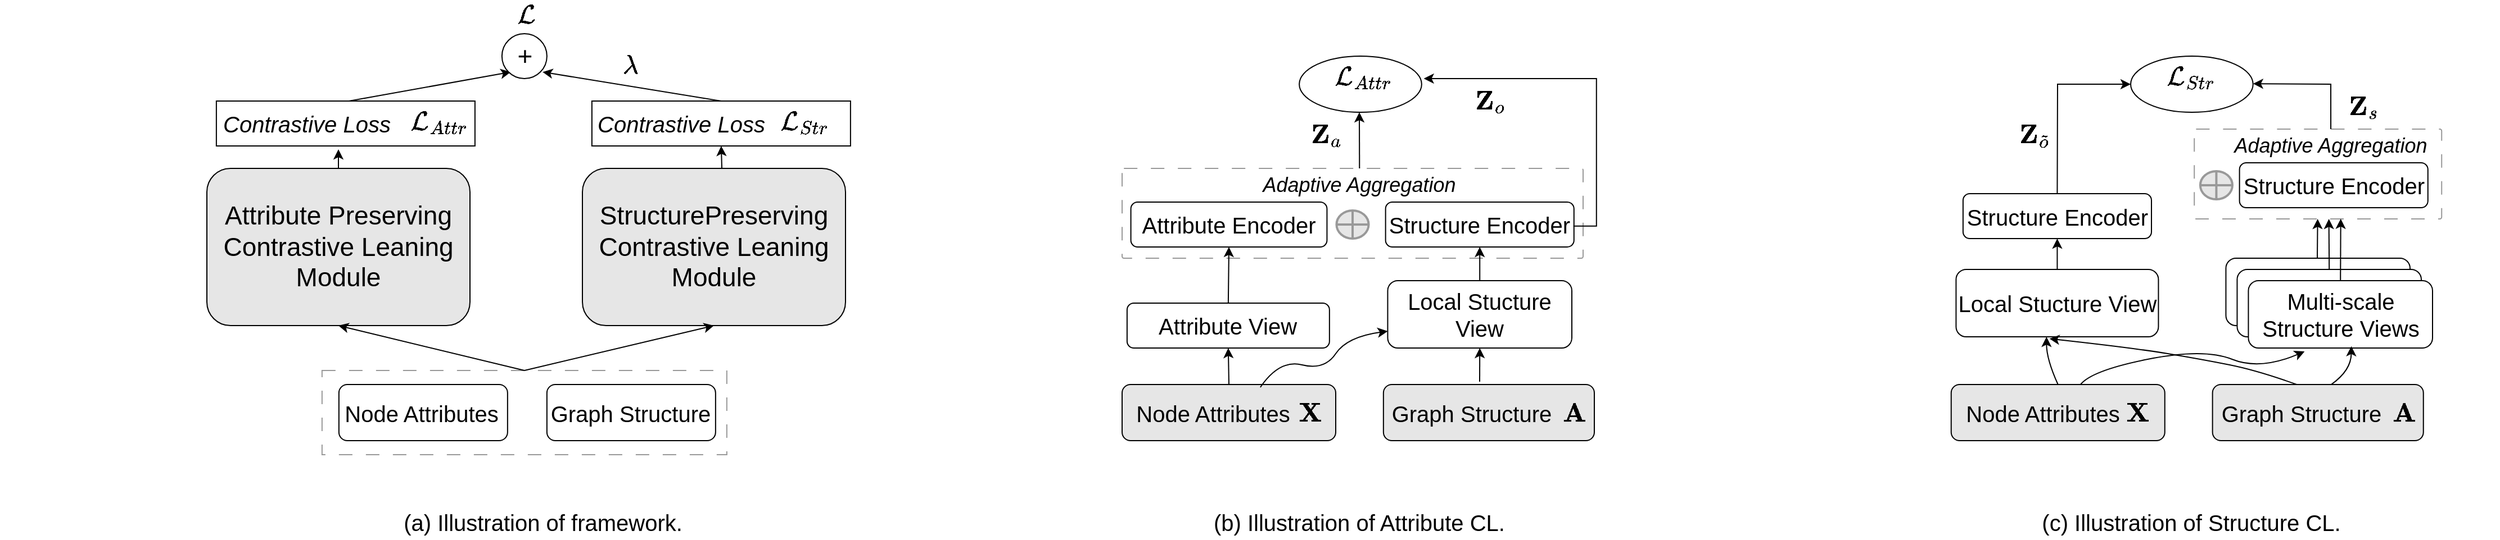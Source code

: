 <mxfile version="22.1.21" type="github">
  <diagram name="第 1 页" id="RGslROFTi9MQfx-MJA75">
    <mxGraphModel dx="1391" dy="622" grid="1" gridSize="10" guides="1" tooltips="1" connect="1" arrows="1" fold="1" page="1" pageScale="1" pageWidth="1500" pageHeight="1800" math="1" shadow="0">
      <root>
        <mxCell id="0" />
        <mxCell id="1" parent="0" />
        <mxCell id="NxDWselNeBneqDxFEVal-218" value="" style="rounded=1;whiteSpace=wrap;html=1;dashed=1;dashPattern=12 12;strokeColor=#999999;arcSize=2;" vertex="1" parent="1">
          <mxGeometry x="1983.61" y="695" width="220" height="80" as="geometry" />
        </mxCell>
        <mxCell id="NxDWselNeBneqDxFEVal-169" value="" style="ellipse;whiteSpace=wrap;html=1;" vertex="1" parent="1">
          <mxGeometry x="1187.57" y="630" width="108.85" height="50" as="geometry" />
        </mxCell>
        <mxCell id="NxDWselNeBneqDxFEVal-151" value="" style="rounded=1;whiteSpace=wrap;html=1;dashed=1;dashPattern=12 12;strokeColor=#999999;arcSize=2;" vertex="1" parent="1">
          <mxGeometry x="1030" y="730" width="410" height="80" as="geometry" />
        </mxCell>
        <mxCell id="NxDWselNeBneqDxFEVal-71" value="" style="rounded=1;whiteSpace=wrap;html=1;dashed=1;dashPattern=12 12;strokeColor=#999999;arcSize=0;" vertex="1" parent="1">
          <mxGeometry x="318.43" y="910" width="360" height="75" as="geometry" />
        </mxCell>
        <mxCell id="NxDWselNeBneqDxFEVal-57" value="&lt;font style=&quot;font-size: 23px;&quot;&gt;Attribute Preserving Contrastive Leaning Module&lt;/font&gt;" style="rounded=1;whiteSpace=wrap;html=1;fillColor=#E6E6E6;" vertex="1" parent="1">
          <mxGeometry x="216" y="730" width="234" height="140" as="geometry" />
        </mxCell>
        <mxCell id="NxDWselNeBneqDxFEVal-59" value="&lt;span style=&quot;background-color: initial;&quot;&gt;&lt;br&gt;&lt;/span&gt;" style="rounded=1;whiteSpace=wrap;html=1;" vertex="1" parent="1">
          <mxGeometry x="333.43" y="922.5" width="150" height="50" as="geometry" />
        </mxCell>
        <mxCell id="NxDWselNeBneqDxFEVal-61" value="&lt;font style=&quot;font-size: 20px;&quot;&gt;Node Attributes&lt;/font&gt;" style="text;html=1;strokeColor=none;fillColor=none;align=center;verticalAlign=middle;whiteSpace=wrap;rounded=0;" vertex="1" parent="1">
          <mxGeometry x="306.43" y="922.5" width="202" height="50" as="geometry" />
        </mxCell>
        <mxCell id="NxDWselNeBneqDxFEVal-62" value="&lt;span style=&quot;background-color: initial;&quot;&gt;&lt;br&gt;&lt;/span&gt;" style="rounded=1;whiteSpace=wrap;html=1;" vertex="1" parent="1">
          <mxGeometry x="518.43" y="922.5" width="150" height="50" as="geometry" />
        </mxCell>
        <mxCell id="NxDWselNeBneqDxFEVal-63" value="&lt;font style=&quot;font-size: 20px;&quot;&gt;Graph Structure&lt;/font&gt;" style="text;html=1;strokeColor=none;fillColor=none;align=center;verticalAlign=middle;whiteSpace=wrap;rounded=0;" vertex="1" parent="1">
          <mxGeometry x="492.43" y="922.5" width="202" height="50" as="geometry" />
        </mxCell>
        <mxCell id="NxDWselNeBneqDxFEVal-67" value="&lt;font style=&quot;font-size: 23px;&quot;&gt;StructurePreserving Contrastive Leaning Module&lt;/font&gt;" style="rounded=1;whiteSpace=wrap;html=1;fillColor=#E6E6E6;" vertex="1" parent="1">
          <mxGeometry x="550" y="730" width="234" height="140" as="geometry" />
        </mxCell>
        <mxCell id="NxDWselNeBneqDxFEVal-69" value="" style="endArrow=classic;html=1;rounded=0;entryX=0.5;entryY=1;entryDx=0;entryDy=0;exitX=0.5;exitY=0;exitDx=0;exitDy=0;" edge="1" parent="1" source="NxDWselNeBneqDxFEVal-71" target="NxDWselNeBneqDxFEVal-57">
          <mxGeometry width="50" height="50" relative="1" as="geometry">
            <mxPoint x="380" y="910" as="sourcePoint" />
            <mxPoint x="440" y="900" as="targetPoint" />
          </mxGeometry>
        </mxCell>
        <mxCell id="NxDWselNeBneqDxFEVal-73" value="" style="endArrow=classic;html=1;rounded=0;entryX=0.5;entryY=1;entryDx=0;entryDy=0;exitX=0.5;exitY=0;exitDx=0;exitDy=0;" edge="1" parent="1" source="NxDWselNeBneqDxFEVal-71" target="NxDWselNeBneqDxFEVal-67">
          <mxGeometry width="50" height="50" relative="1" as="geometry">
            <mxPoint x="502" y="948" as="sourcePoint" />
            <mxPoint x="343" y="880" as="targetPoint" />
          </mxGeometry>
        </mxCell>
        <mxCell id="NxDWselNeBneqDxFEVal-74" value="" style="endArrow=classic;html=1;rounded=0;exitX=0.5;exitY=0;exitDx=0;exitDy=0;entryX=0.472;entryY=1.075;entryDx=0;entryDy=0;entryPerimeter=0;" edge="1" parent="1" source="NxDWselNeBneqDxFEVal-57" target="NxDWselNeBneqDxFEVal-77">
          <mxGeometry width="50" height="50" relative="1" as="geometry">
            <mxPoint x="298" y="690" as="sourcePoint" />
            <mxPoint x="310" y="650" as="targetPoint" />
          </mxGeometry>
        </mxCell>
        <mxCell id="NxDWselNeBneqDxFEVal-75" value="" style="endArrow=classic;html=1;rounded=0;entryX=0.5;entryY=1;entryDx=0;entryDy=0;exitX=0.53;exitY=0;exitDx=0;exitDy=0;exitPerimeter=0;" edge="1" parent="1" source="NxDWselNeBneqDxFEVal-67" target="NxDWselNeBneqDxFEVal-79">
          <mxGeometry width="50" height="50" relative="1" as="geometry">
            <mxPoint x="672.43" y="690" as="sourcePoint" />
            <mxPoint x="660" y="660" as="targetPoint" />
          </mxGeometry>
        </mxCell>
        <mxCell id="NxDWselNeBneqDxFEVal-77" value="" style="rounded=0;whiteSpace=wrap;html=1;" vertex="1" parent="1">
          <mxGeometry x="224.44" y="670" width="230" height="40" as="geometry" />
        </mxCell>
        <mxCell id="NxDWselNeBneqDxFEVal-76" value="&lt;font style=&quot;font-size: 20px;&quot;&gt;&lt;i&gt;&lt;font style=&quot;font-size: 20px;&quot;&gt;Contrastive Loss&lt;/font&gt;&lt;/i&gt;&lt;br&gt;&lt;/font&gt;" style="text;html=1;strokeColor=none;fillColor=none;align=center;verticalAlign=middle;whiteSpace=wrap;rounded=0;" vertex="1" parent="1">
          <mxGeometry x="32" y="675" width="546" height="30" as="geometry" />
        </mxCell>
        <mxCell id="NxDWselNeBneqDxFEVal-78" value="&lt;font style=&quot;font-size: 20px;&quot;&gt;&lt;i&gt;&lt;font style=&quot;font-size: 20px;&quot;&gt;$$\mathcal{L}_{Attr}$$&lt;/font&gt;&lt;/i&gt;&lt;br&gt;&lt;/font&gt;" style="text;html=1;strokeColor=none;fillColor=none;align=center;verticalAlign=middle;whiteSpace=wrap;rounded=0;" vertex="1" parent="1">
          <mxGeometry x="392.44" y="675" width="60" height="50" as="geometry" />
        </mxCell>
        <mxCell id="NxDWselNeBneqDxFEVal-79" value="" style="rounded=0;whiteSpace=wrap;html=1;" vertex="1" parent="1">
          <mxGeometry x="558.44" y="670" width="230" height="40" as="geometry" />
        </mxCell>
        <mxCell id="NxDWselNeBneqDxFEVal-80" value="&lt;font style=&quot;font-size: 20px;&quot;&gt;&lt;i&gt;&lt;font style=&quot;font-size: 20px;&quot;&gt;Contrastive Loss&lt;/font&gt;&lt;/i&gt;&lt;br&gt;&lt;/font&gt;" style="text;html=1;strokeColor=none;fillColor=none;align=center;verticalAlign=middle;whiteSpace=wrap;rounded=0;" vertex="1" parent="1">
          <mxGeometry x="460" y="675" width="355.57" height="30" as="geometry" />
        </mxCell>
        <mxCell id="NxDWselNeBneqDxFEVal-82" value="&lt;font style=&quot;font-size: 20px;&quot;&gt;&lt;i&gt;&lt;font style=&quot;font-size: 20px;&quot;&gt;$$\mathcal{L}_{Str}$$&lt;/font&gt;&lt;/i&gt;&lt;br&gt;&lt;/font&gt;" style="text;html=1;strokeColor=none;fillColor=none;align=center;verticalAlign=middle;whiteSpace=wrap;rounded=0;" vertex="1" parent="1">
          <mxGeometry x="718.44" y="675" width="60" height="50" as="geometry" />
        </mxCell>
        <mxCell id="NxDWselNeBneqDxFEVal-84" value="" style="endArrow=classic;html=1;rounded=0;entryX=0;entryY=1;entryDx=0;entryDy=0;" edge="1" parent="1">
          <mxGeometry width="50" height="50" relative="1" as="geometry">
            <mxPoint x="342.44" y="670" as="sourcePoint" />
            <mxPoint x="486.288" y="644.142" as="targetPoint" />
          </mxGeometry>
        </mxCell>
        <mxCell id="NxDWselNeBneqDxFEVal-85" value="" style="endArrow=classic;html=1;rounded=0;exitX=0.5;exitY=0;exitDx=0;exitDy=0;entryX=1;entryY=1;entryDx=0;entryDy=0;" edge="1" parent="1" source="NxDWselNeBneqDxFEVal-79">
          <mxGeometry width="50" height="50" relative="1" as="geometry">
            <mxPoint x="352.44" y="680" as="sourcePoint" />
            <mxPoint x="514.572" y="644.142" as="targetPoint" />
          </mxGeometry>
        </mxCell>
        <mxCell id="NxDWselNeBneqDxFEVal-87" value="&lt;font style=&quot;font-size: 20px;&quot;&gt;&lt;i&gt;&lt;font style=&quot;font-size: 20px;&quot;&gt;$$\mathcal{L}$$&lt;/font&gt;&lt;/i&gt;&lt;br&gt;&lt;/font&gt;" style="text;html=1;strokeColor=none;fillColor=none;align=center;verticalAlign=middle;whiteSpace=wrap;rounded=0;" vertex="1" parent="1">
          <mxGeometry x="470.43" y="580" width="60" height="50" as="geometry" />
        </mxCell>
        <mxCell id="NxDWselNeBneqDxFEVal-88" value="&lt;font style=&quot;font-size: 20px;&quot;&gt;&lt;i&gt;&lt;font style=&quot;font-size: 20px;&quot;&gt;$$\lambda$$&lt;/font&gt;&lt;/i&gt;&lt;br&gt;&lt;/font&gt;" style="text;html=1;strokeColor=none;fillColor=none;align=center;verticalAlign=middle;whiteSpace=wrap;rounded=0;" vertex="1" parent="1">
          <mxGeometry x="563.43" y="625" width="60" height="50" as="geometry" />
        </mxCell>
        <mxCell id="NxDWselNeBneqDxFEVal-92" value="&lt;font style=&quot;font-size: 20px;&quot;&gt;Attribute View&lt;/font&gt;" style="rounded=1;whiteSpace=wrap;html=1;fillColor=none;" vertex="1" parent="1">
          <mxGeometry x="1034.43" y="850" width="180" height="40" as="geometry" />
        </mxCell>
        <mxCell id="NxDWselNeBneqDxFEVal-93" value="&lt;span style=&quot;background-color: initial;&quot;&gt;&lt;br&gt;&lt;/span&gt;" style="rounded=1;whiteSpace=wrap;html=1;fillColor=#E6E6E6;" vertex="1" parent="1">
          <mxGeometry x="1030" y="922.5" width="190" height="50" as="geometry" />
        </mxCell>
        <mxCell id="NxDWselNeBneqDxFEVal-94" value="&lt;font style=&quot;font-size: 20px;&quot;&gt;Node Attributes&lt;/font&gt;" style="text;html=1;strokeColor=none;fillColor=none;align=center;verticalAlign=middle;whiteSpace=wrap;rounded=0;" vertex="1" parent="1">
          <mxGeometry x="1035.14" y="931.25" width="152.43" height="32.5" as="geometry" />
        </mxCell>
        <mxCell id="NxDWselNeBneqDxFEVal-95" value="&lt;span style=&quot;background-color: initial;&quot;&gt;&lt;br&gt;&lt;/span&gt;" style="rounded=1;whiteSpace=wrap;html=1;fillColor=#E6E6E6;" vertex="1" parent="1">
          <mxGeometry x="1262.43" y="922.5" width="187.57" height="50" as="geometry" />
        </mxCell>
        <mxCell id="NxDWselNeBneqDxFEVal-96" value="&lt;font style=&quot;font-size: 20px;&quot;&gt;Graph Structure&lt;/font&gt;" style="text;html=1;strokeColor=none;fillColor=none;align=center;verticalAlign=middle;whiteSpace=wrap;rounded=0;" vertex="1" parent="1">
          <mxGeometry x="1264.43" y="933.13" width="153.57" height="28.75" as="geometry" />
        </mxCell>
        <mxCell id="NxDWselNeBneqDxFEVal-98" value="" style="endArrow=classic;html=1;rounded=0;entryX=0.5;entryY=1;entryDx=0;entryDy=0;exitX=0.5;exitY=0;exitDx=0;exitDy=0;" edge="1" parent="1" source="NxDWselNeBneqDxFEVal-93" target="NxDWselNeBneqDxFEVal-92">
          <mxGeometry width="50" height="50" relative="1" as="geometry">
            <mxPoint x="1130" y="920" as="sourcePoint" />
            <mxPoint x="1184" y="900" as="targetPoint" />
          </mxGeometry>
        </mxCell>
        <mxCell id="NxDWselNeBneqDxFEVal-100" value="" style="endArrow=classic;html=1;rounded=0;exitX=0.5;exitY=0;exitDx=0;exitDy=0;entryX=0.5;entryY=1;entryDx=0;entryDy=0;" edge="1" parent="1" source="NxDWselNeBneqDxFEVal-92" target="NxDWselNeBneqDxFEVal-141">
          <mxGeometry width="50" height="50" relative="1" as="geometry">
            <mxPoint x="1042" y="690" as="sourcePoint" />
            <mxPoint x="1111" y="780" as="targetPoint" />
          </mxGeometry>
        </mxCell>
        <mxCell id="NxDWselNeBneqDxFEVal-103" value="&lt;font style=&quot;font-size: 20px;&quot;&gt;&lt;i&gt;&lt;font style=&quot;font-size: 20px;&quot;&gt;$$\mathcal{L}_{Attr}$$&lt;/font&gt;&lt;/i&gt;&lt;br&gt;&lt;/font&gt;" style="text;html=1;strokeColor=none;fillColor=none;align=center;verticalAlign=middle;whiteSpace=wrap;rounded=0;" vertex="1" parent="1">
          <mxGeometry x="1214.43" y="635" width="60" height="50" as="geometry" />
        </mxCell>
        <mxCell id="NxDWselNeBneqDxFEVal-113" value="&lt;font style=&quot;font-size: 20px;&quot;&gt;&lt;font style=&quot;font-size: 20px;&quot;&gt;(a) Illustration of framework.&lt;/font&gt;&lt;br&gt;&lt;/font&gt;" style="text;html=1;strokeColor=none;fillColor=none;align=center;verticalAlign=middle;whiteSpace=wrap;rounded=0;" vertex="1" parent="1">
          <mxGeometry x="242.44" y="1030" width="546" height="30" as="geometry" />
        </mxCell>
        <mxCell id="NxDWselNeBneqDxFEVal-114" value="&lt;font style=&quot;font-size: 20px;&quot;&gt;&lt;font style=&quot;font-size: 20px;&quot;&gt;(b) Illustration of Attribute CL.&lt;/font&gt;&lt;br&gt;&lt;/font&gt;" style="text;html=1;strokeColor=none;fillColor=none;align=center;verticalAlign=middle;whiteSpace=wrap;rounded=0;" vertex="1" parent="1">
          <mxGeometry x="968.44" y="1030" width="546" height="30" as="geometry" />
        </mxCell>
        <mxCell id="NxDWselNeBneqDxFEVal-137" value="&lt;font style=&quot;font-size: 20px;&quot;&gt;&lt;font style=&quot;font-size: 20px;&quot;&gt;(c) Illustration of Structure CL.&lt;/font&gt;&lt;br&gt;&lt;/font&gt;" style="text;html=1;strokeColor=none;fillColor=none;align=center;verticalAlign=middle;whiteSpace=wrap;rounded=0;" vertex="1" parent="1">
          <mxGeometry x="1708.44" y="1030" width="546" height="30" as="geometry" />
        </mxCell>
        <mxCell id="NxDWselNeBneqDxFEVal-138" value="&lt;font style=&quot;font-size: 20px;&quot;&gt;&lt;i&gt;&lt;font style=&quot;font-size: 20px;&quot;&gt;$$\mathbf{X}$$&lt;/font&gt;&lt;/i&gt;&lt;br&gt;&lt;/font&gt;" style="text;html=1;strokeColor=none;fillColor=none;align=center;verticalAlign=middle;whiteSpace=wrap;rounded=0;" vertex="1" parent="1">
          <mxGeometry x="1167.43" y="935" width="60" height="50" as="geometry" />
        </mxCell>
        <mxCell id="NxDWselNeBneqDxFEVal-139" value="&lt;font style=&quot;font-size: 20px;&quot;&gt;&lt;i&gt;&lt;font style=&quot;font-size: 20px;&quot;&gt;$$\mathbf{A}$$&lt;/font&gt;&lt;/i&gt;&lt;br&gt;&lt;/font&gt;" style="text;html=1;strokeColor=none;fillColor=none;align=center;verticalAlign=middle;whiteSpace=wrap;rounded=0;" vertex="1" parent="1">
          <mxGeometry x="1402.44" y="935" width="60" height="50" as="geometry" />
        </mxCell>
        <mxCell id="NxDWselNeBneqDxFEVal-141" value="&lt;font style=&quot;font-size: 20px;&quot;&gt;Attribute Encoder&lt;/font&gt;" style="rounded=1;whiteSpace=wrap;html=1;fillColor=none;" vertex="1" parent="1">
          <mxGeometry x="1037.79" y="760" width="174.43" height="40" as="geometry" />
        </mxCell>
        <mxCell id="NxDWselNeBneqDxFEVal-145" value="" style="endArrow=classic;html=1;rounded=0;curved=1;entryX=0;entryY=0.75;entryDx=0;entryDy=0;exitX=0.647;exitY=0.05;exitDx=0;exitDy=0;exitPerimeter=0;" edge="1" parent="1" source="NxDWselNeBneqDxFEVal-93" target="NxDWselNeBneqDxFEVal-146">
          <mxGeometry width="50" height="50" relative="1" as="geometry">
            <mxPoint x="1150" y="920" as="sourcePoint" />
            <mxPoint x="1315" y="890" as="targetPoint" />
            <Array as="points">
              <mxPoint x="1170" y="900" />
              <mxPoint x="1210" y="910" />
              <mxPoint x="1230" y="880" />
            </Array>
          </mxGeometry>
        </mxCell>
        <mxCell id="NxDWselNeBneqDxFEVal-146" value="&lt;font style=&quot;font-size: 20px;&quot;&gt;Local Stucture View&lt;/font&gt;" style="rounded=1;whiteSpace=wrap;html=1;fillColor=none;" vertex="1" parent="1">
          <mxGeometry x="1266.22" y="830" width="163.78" height="60" as="geometry" />
        </mxCell>
        <mxCell id="NxDWselNeBneqDxFEVal-148" value="" style="endArrow=classic;html=1;rounded=0;exitX=0.5;exitY=0;exitDx=0;exitDy=0;entryX=0.5;entryY=1;entryDx=0;entryDy=0;" edge="1" parent="1" source="NxDWselNeBneqDxFEVal-146" target="NxDWselNeBneqDxFEVal-149">
          <mxGeometry width="50" height="50" relative="1" as="geometry">
            <mxPoint x="1491.43" y="540" as="sourcePoint" />
            <mxPoint x="1356" y="800" as="targetPoint" />
          </mxGeometry>
        </mxCell>
        <mxCell id="NxDWselNeBneqDxFEVal-149" value="&lt;font style=&quot;font-size: 20px;&quot;&gt;Structure Encoder&lt;/font&gt;" style="rounded=1;whiteSpace=wrap;html=1;fillColor=none;" vertex="1" parent="1">
          <mxGeometry x="1264.32" y="760" width="167.57" height="40" as="geometry" />
        </mxCell>
        <mxCell id="NxDWselNeBneqDxFEVal-152" value="" style="endArrow=classic;html=1;rounded=0;entryX=0.5;entryY=1;entryDx=0;entryDy=0;" edge="1" parent="1" target="NxDWselNeBneqDxFEVal-146">
          <mxGeometry width="50" height="50" relative="1" as="geometry">
            <mxPoint x="1348" y="920" as="sourcePoint" />
            <mxPoint x="1358" y="810" as="targetPoint" />
          </mxGeometry>
        </mxCell>
        <mxCell id="NxDWselNeBneqDxFEVal-153" value="" style="ellipse;whiteSpace=wrap;html=1;aspect=fixed;" vertex="1" parent="1">
          <mxGeometry x="478.43" y="610" width="40" height="40" as="geometry" />
        </mxCell>
        <mxCell id="NxDWselNeBneqDxFEVal-154" value="&lt;font style=&quot;&quot;&gt;&lt;font style=&quot;font-size: 23px;&quot;&gt;+&lt;/font&gt;&lt;br&gt;&lt;/font&gt;" style="text;html=1;strokeColor=none;fillColor=none;align=center;verticalAlign=middle;whiteSpace=wrap;rounded=0;" vertex="1" parent="1">
          <mxGeometry x="457.65" y="615" width="81.56" height="30" as="geometry" />
        </mxCell>
        <mxCell id="NxDWselNeBneqDxFEVal-156" value="&lt;font style=&quot;&quot;&gt;&lt;i style=&quot;&quot;&gt;&lt;font style=&quot;font-size: 18px;&quot;&gt;Adaptive Aggregation&lt;/font&gt;&lt;/i&gt;&lt;br&gt;&lt;/font&gt;" style="text;html=1;strokeColor=none;fillColor=none;align=center;verticalAlign=middle;whiteSpace=wrap;rounded=0;" vertex="1" parent="1">
          <mxGeometry x="1146.15" y="730" width="190" height="30" as="geometry" />
        </mxCell>
        <mxCell id="NxDWselNeBneqDxFEVal-157" value="" style="endArrow=classic;html=1;rounded=0;exitX=0.5;exitY=0;exitDx=0;exitDy=0;" edge="1" parent="1" source="NxDWselNeBneqDxFEVal-156">
          <mxGeometry width="50" height="50" relative="1" as="geometry">
            <mxPoint x="1270" y="660" as="sourcePoint" />
            <mxPoint x="1241" y="680" as="targetPoint" />
          </mxGeometry>
        </mxCell>
        <mxCell id="NxDWselNeBneqDxFEVal-158" value="&lt;span style=&quot;font-size: 20px;&quot;&gt;&lt;i&gt;$$\mathbf{Z}_a$$&lt;/i&gt;&lt;/span&gt;" style="text;html=1;strokeColor=none;fillColor=none;align=center;verticalAlign=middle;whiteSpace=wrap;rounded=0;" vertex="1" parent="1">
          <mxGeometry x="1190" y="675" width="42.57" height="50" as="geometry" />
        </mxCell>
        <mxCell id="NxDWselNeBneqDxFEVal-109" value="" style="shape=orEllipse;perimeter=ellipsePerimeter;whiteSpace=wrap;html=1;backgroundOutline=1;strokeWidth=2;fillColor=#E6E6E6;strokeColor=#999999;" vertex="1" parent="1">
          <mxGeometry x="1220.72" y="767.5" width="28.56" height="25" as="geometry" />
        </mxCell>
        <mxCell id="NxDWselNeBneqDxFEVal-165" value="" style="shape=partialRectangle;whiteSpace=wrap;html=1;top=0;left=0;fillColor=none;" vertex="1" parent="1">
          <mxGeometry x="1431.89" y="650" width="20" height="131.36" as="geometry" />
        </mxCell>
        <mxCell id="NxDWselNeBneqDxFEVal-167" value="" style="endArrow=classic;html=1;rounded=0;entryX=1;entryY=0.5;entryDx=0;entryDy=0;" edge="1" parent="1">
          <mxGeometry width="50" height="50" relative="1" as="geometry">
            <mxPoint x="1451.89" y="650" as="sourcePoint" />
            <mxPoint x="1298.31" y="650" as="targetPoint" />
          </mxGeometry>
        </mxCell>
        <mxCell id="NxDWselNeBneqDxFEVal-170" value="&lt;span style=&quot;font-size: 20px;&quot;&gt;&lt;i&gt;$$\mathbf{Z}_o$$&lt;/i&gt;&lt;/span&gt;" style="text;html=1;strokeColor=none;fillColor=none;align=center;verticalAlign=middle;whiteSpace=wrap;rounded=0;" vertex="1" parent="1">
          <mxGeometry x="1336.15" y="645" width="42.57" height="50" as="geometry" />
        </mxCell>
        <mxCell id="NxDWselNeBneqDxFEVal-171" value="" style="ellipse;whiteSpace=wrap;html=1;" vertex="1" parent="1">
          <mxGeometry x="1927.02" y="630" width="108.85" height="50" as="geometry" />
        </mxCell>
        <mxCell id="NxDWselNeBneqDxFEVal-173" value="&lt;font style=&quot;font-size: 20px;&quot;&gt;Local Stucture View&lt;/font&gt;" style="rounded=1;whiteSpace=wrap;html=1;fillColor=none;" vertex="1" parent="1">
          <mxGeometry x="1771.72" y="820" width="180" height="60" as="geometry" />
        </mxCell>
        <mxCell id="NxDWselNeBneqDxFEVal-174" value="&lt;span style=&quot;background-color: initial;&quot;&gt;&lt;br&gt;&lt;/span&gt;" style="rounded=1;whiteSpace=wrap;html=1;fillColor=#E6E6E6;" vertex="1" parent="1">
          <mxGeometry x="1767.38" y="922.5" width="190" height="50" as="geometry" />
        </mxCell>
        <mxCell id="NxDWselNeBneqDxFEVal-175" value="&lt;font style=&quot;font-size: 20px;&quot;&gt;Node Attributes&lt;/font&gt;" style="text;html=1;strokeColor=none;fillColor=none;align=center;verticalAlign=middle;whiteSpace=wrap;rounded=0;" vertex="1" parent="1">
          <mxGeometry x="1772.52" y="931.25" width="152.43" height="32.5" as="geometry" />
        </mxCell>
        <mxCell id="NxDWselNeBneqDxFEVal-176" value="&lt;span style=&quot;background-color: initial;&quot;&gt;&lt;br&gt;&lt;/span&gt;" style="rounded=1;whiteSpace=wrap;html=1;fillColor=#E6E6E6;" vertex="1" parent="1">
          <mxGeometry x="1999.81" y="922.5" width="187.57" height="50" as="geometry" />
        </mxCell>
        <mxCell id="NxDWselNeBneqDxFEVal-177" value="&lt;font style=&quot;font-size: 20px;&quot;&gt;Graph Structure&lt;/font&gt;" style="text;html=1;strokeColor=none;fillColor=none;align=center;verticalAlign=middle;whiteSpace=wrap;rounded=0;" vertex="1" parent="1">
          <mxGeometry x="2001.81" y="933.13" width="153.57" height="28.75" as="geometry" />
        </mxCell>
        <mxCell id="NxDWselNeBneqDxFEVal-180" value="&lt;font style=&quot;font-size: 20px;&quot;&gt;&lt;i&gt;&lt;font style=&quot;font-size: 20px;&quot;&gt;$$\mathcal{L}_{Str}$$&lt;/font&gt;&lt;/i&gt;&lt;br&gt;&lt;/font&gt;" style="text;html=1;strokeColor=none;fillColor=none;align=center;verticalAlign=middle;whiteSpace=wrap;rounded=0;" vertex="1" parent="1">
          <mxGeometry x="1951.44" y="635" width="60" height="50" as="geometry" />
        </mxCell>
        <mxCell id="NxDWselNeBneqDxFEVal-181" value="&lt;font style=&quot;font-size: 20px;&quot;&gt;&lt;i&gt;&lt;font style=&quot;font-size: 20px;&quot;&gt;$$\mathbf{X}$$&lt;/font&gt;&lt;/i&gt;&lt;br&gt;&lt;/font&gt;" style="text;html=1;strokeColor=none;fillColor=none;align=center;verticalAlign=middle;whiteSpace=wrap;rounded=0;" vertex="1" parent="1">
          <mxGeometry x="1902.65" y="935" width="60" height="50" as="geometry" />
        </mxCell>
        <mxCell id="NxDWselNeBneqDxFEVal-182" value="&lt;font style=&quot;font-size: 20px;&quot;&gt;&lt;i&gt;&lt;font style=&quot;font-size: 20px;&quot;&gt;$$\mathbf{A}$$&lt;/font&gt;&lt;/i&gt;&lt;br&gt;&lt;/font&gt;" style="text;html=1;strokeColor=none;fillColor=none;align=center;verticalAlign=middle;whiteSpace=wrap;rounded=0;" vertex="1" parent="1">
          <mxGeometry x="2140.06" y="935" width="60" height="50" as="geometry" />
        </mxCell>
        <mxCell id="NxDWselNeBneqDxFEVal-186" value="" style="rounded=1;whiteSpace=wrap;html=1;fillColor=default;" vertex="1" parent="1">
          <mxGeometry x="2011.72" y="810" width="163.78" height="60" as="geometry" />
        </mxCell>
        <mxCell id="NxDWselNeBneqDxFEVal-188" value="&lt;font style=&quot;font-size: 20px;&quot;&gt;Structure Encoder&lt;/font&gt;" style="rounded=1;whiteSpace=wrap;html=1;fillColor=none;" vertex="1" parent="1">
          <mxGeometry x="1777.94" y="752.5" width="167.57" height="40" as="geometry" />
        </mxCell>
        <mxCell id="NxDWselNeBneqDxFEVal-191" value="" style="endArrow=classic;html=1;rounded=0;exitX=0.5;exitY=0;exitDx=0;exitDy=0;entryX=0.5;entryY=1;entryDx=0;entryDy=0;" edge="1" parent="1" source="NxDWselNeBneqDxFEVal-173" target="NxDWselNeBneqDxFEVal-188">
          <mxGeometry width="50" height="50" relative="1" as="geometry">
            <mxPoint x="1975" y="830" as="sourcePoint" />
            <mxPoint x="1975.23" y="810" as="targetPoint" />
          </mxGeometry>
        </mxCell>
        <mxCell id="NxDWselNeBneqDxFEVal-192" value="&lt;span style=&quot;font-size: 20px;&quot;&gt;&lt;i&gt;$$\mathbf{Z}_{\tilde{o}}$$&lt;/i&gt;&lt;/span&gt;" style="text;html=1;strokeColor=none;fillColor=none;align=center;verticalAlign=middle;whiteSpace=wrap;rounded=0;" vertex="1" parent="1">
          <mxGeometry x="1820" y="675" width="42.57" height="50" as="geometry" />
        </mxCell>
        <mxCell id="NxDWselNeBneqDxFEVal-193" value="" style="shape=orEllipse;perimeter=ellipsePerimeter;whiteSpace=wrap;html=1;backgroundOutline=1;strokeWidth=2;fillColor=#E6E6E6;strokeColor=#999999;" vertex="1" parent="1">
          <mxGeometry x="1988.93" y="732.5" width="28.56" height="25" as="geometry" />
        </mxCell>
        <mxCell id="NxDWselNeBneqDxFEVal-195" value="" style="endArrow=classic;html=1;rounded=0;entryX=1;entryY=0.5;entryDx=0;entryDy=0;exitX=0.5;exitY=0;exitDx=0;exitDy=0;" edge="1" parent="1" source="NxDWselNeBneqDxFEVal-219">
          <mxGeometry width="50" height="50" relative="1" as="geometry">
            <mxPoint x="2189.45" y="654.52" as="sourcePoint" />
            <mxPoint x="2035.87" y="654.52" as="targetPoint" />
            <Array as="points">
              <mxPoint x="2105" y="655" />
            </Array>
          </mxGeometry>
        </mxCell>
        <mxCell id="NxDWselNeBneqDxFEVal-196" value="&lt;span style=&quot;font-size: 20px;&quot;&gt;&lt;i&gt;$$\mathbf{Z}_s$$&lt;/i&gt;&lt;/span&gt;" style="text;html=1;strokeColor=none;fillColor=none;align=center;verticalAlign=middle;whiteSpace=wrap;rounded=0;" vertex="1" parent="1">
          <mxGeometry x="2112.81" y="650" width="42.57" height="50" as="geometry" />
        </mxCell>
        <mxCell id="NxDWselNeBneqDxFEVal-202" value="" style="rounded=1;whiteSpace=wrap;html=1;fillColor=default;" vertex="1" parent="1">
          <mxGeometry x="2021.72" y="820" width="163.78" height="60" as="geometry" />
        </mxCell>
        <mxCell id="NxDWselNeBneqDxFEVal-203" value="&lt;font style=&quot;font-size: 20px;&quot;&gt;Multi-scale Structure Views&lt;/font&gt;" style="rounded=1;whiteSpace=wrap;html=1;fillColor=default;" vertex="1" parent="1">
          <mxGeometry x="2031.72" y="830" width="163.78" height="60" as="geometry" />
        </mxCell>
        <mxCell id="NxDWselNeBneqDxFEVal-204" value="" style="endArrow=classic;html=1;rounded=0;exitX=0.5;exitY=0;exitDx=0;exitDy=0;curved=1;" edge="1" parent="1" source="NxDWselNeBneqDxFEVal-174">
          <mxGeometry width="50" height="50" relative="1" as="geometry">
            <mxPoint x="1802.16" y="930" as="sourcePoint" />
            <mxPoint x="1852.16" y="880" as="targetPoint" />
            <Array as="points">
              <mxPoint x="1852.16" y="900" />
            </Array>
          </mxGeometry>
        </mxCell>
        <mxCell id="NxDWselNeBneqDxFEVal-205" value="" style="endArrow=classic;html=1;rounded=0;entryX=0.461;entryY=1.028;entryDx=0;entryDy=0;entryPerimeter=0;curved=1;exitX=0.399;exitY=-0.001;exitDx=0;exitDy=0;exitPerimeter=0;" edge="1" parent="1" source="NxDWselNeBneqDxFEVal-176" target="NxDWselNeBneqDxFEVal-173">
          <mxGeometry width="50" height="50" relative="1" as="geometry">
            <mxPoint x="2094" y="920" as="sourcePoint" />
            <mxPoint x="1862.16" y="890" as="targetPoint" />
            <Array as="points">
              <mxPoint x="2040" y="910" />
              <mxPoint x="1990" y="900" />
              <mxPoint x="1930" y="890" />
            </Array>
          </mxGeometry>
        </mxCell>
        <mxCell id="NxDWselNeBneqDxFEVal-206" value="" style="endArrow=classic;html=1;rounded=0;curved=1;exitX=0.605;exitY=0.002;exitDx=0;exitDy=0;exitPerimeter=0;entryX=0.305;entryY=1.051;entryDx=0;entryDy=0;entryPerimeter=0;" edge="1" parent="1" source="NxDWselNeBneqDxFEVal-174" target="NxDWselNeBneqDxFEVal-203">
          <mxGeometry width="50" height="50" relative="1" as="geometry">
            <mxPoint x="1872.16" y="920" as="sourcePoint" />
            <mxPoint x="2032.16" y="890" as="targetPoint" />
            <Array as="points">
              <mxPoint x="1892.16" y="910" />
              <mxPoint x="1992.16" y="890" />
              <mxPoint x="2042.16" y="910" />
            </Array>
          </mxGeometry>
        </mxCell>
        <mxCell id="NxDWselNeBneqDxFEVal-208" value="" style="endArrow=classic;html=1;rounded=0;entryX=0.559;entryY=0.972;entryDx=0;entryDy=0;entryPerimeter=0;curved=1;" edge="1" parent="1" target="NxDWselNeBneqDxFEVal-203">
          <mxGeometry width="50" height="50" relative="1" as="geometry">
            <mxPoint x="2105.38" y="922.5" as="sourcePoint" />
            <mxPoint x="2155.38" y="872.5" as="targetPoint" />
            <Array as="points">
              <mxPoint x="2123.16" y="910" />
            </Array>
          </mxGeometry>
        </mxCell>
        <mxCell id="NxDWselNeBneqDxFEVal-212" value="" style="endArrow=classic;html=1;rounded=0;exitX=0.5;exitY=0;exitDx=0;exitDy=0;entryX=0;entryY=0.5;entryDx=0;entryDy=0;" edge="1" parent="1" source="NxDWselNeBneqDxFEVal-188" target="NxDWselNeBneqDxFEVal-171">
          <mxGeometry width="50" height="50" relative="1" as="geometry">
            <mxPoint x="1859.08" y="770" as="sourcePoint" />
            <mxPoint x="1860" y="650" as="targetPoint" />
            <Array as="points">
              <mxPoint x="1862" y="655" />
            </Array>
          </mxGeometry>
        </mxCell>
        <mxCell id="NxDWselNeBneqDxFEVal-213" value="&lt;font style=&quot;font-size: 20px;&quot;&gt;Structure Encoder&lt;/font&gt;" style="rounded=1;whiteSpace=wrap;html=1;fillColor=none;" vertex="1" parent="1">
          <mxGeometry x="2023.81" y="725" width="167.57" height="40" as="geometry" />
        </mxCell>
        <mxCell id="NxDWselNeBneqDxFEVal-214" value="" style="endArrow=classic;html=1;rounded=0;exitX=0.5;exitY=0;exitDx=0;exitDy=0;entryX=0.5;entryY=1;entryDx=0;entryDy=0;" edge="1" parent="1" source="NxDWselNeBneqDxFEVal-202">
          <mxGeometry width="50" height="50" relative="1" as="geometry">
            <mxPoint x="2103.3" y="815" as="sourcePoint" />
            <mxPoint x="2103.3" y="775" as="targetPoint" />
          </mxGeometry>
        </mxCell>
        <mxCell id="NxDWselNeBneqDxFEVal-216" value="" style="endArrow=classic;html=1;rounded=0;exitX=0.5;exitY=0;exitDx=0;exitDy=0;entryX=0.592;entryY=0.998;entryDx=0;entryDy=0;entryPerimeter=0;" edge="1" parent="1" source="NxDWselNeBneqDxFEVal-203" target="NxDWselNeBneqDxFEVal-218">
          <mxGeometry width="50" height="50" relative="1" as="geometry">
            <mxPoint x="2115.87" y="815" as="sourcePoint" />
            <mxPoint x="2114" y="780" as="targetPoint" />
          </mxGeometry>
        </mxCell>
        <mxCell id="NxDWselNeBneqDxFEVal-217" value="" style="endArrow=classic;html=1;rounded=0;entryX=0.5;entryY=1;entryDx=0;entryDy=0;" edge="1" parent="1">
          <mxGeometry width="50" height="50" relative="1" as="geometry">
            <mxPoint x="2093" y="810" as="sourcePoint" />
            <mxPoint x="2093.3" y="775" as="targetPoint" />
          </mxGeometry>
        </mxCell>
        <mxCell id="NxDWselNeBneqDxFEVal-219" value="&lt;font style=&quot;&quot;&gt;&lt;i style=&quot;&quot;&gt;&lt;font style=&quot;font-size: 18px;&quot;&gt;Adaptive Aggregation&lt;/font&gt;&lt;/i&gt;&lt;br&gt;&lt;/font&gt;" style="text;html=1;strokeColor=none;fillColor=none;align=center;verticalAlign=middle;whiteSpace=wrap;rounded=0;" vertex="1" parent="1">
          <mxGeometry x="2010" y="695" width="190.06" height="30" as="geometry" />
        </mxCell>
      </root>
    </mxGraphModel>
  </diagram>
</mxfile>
